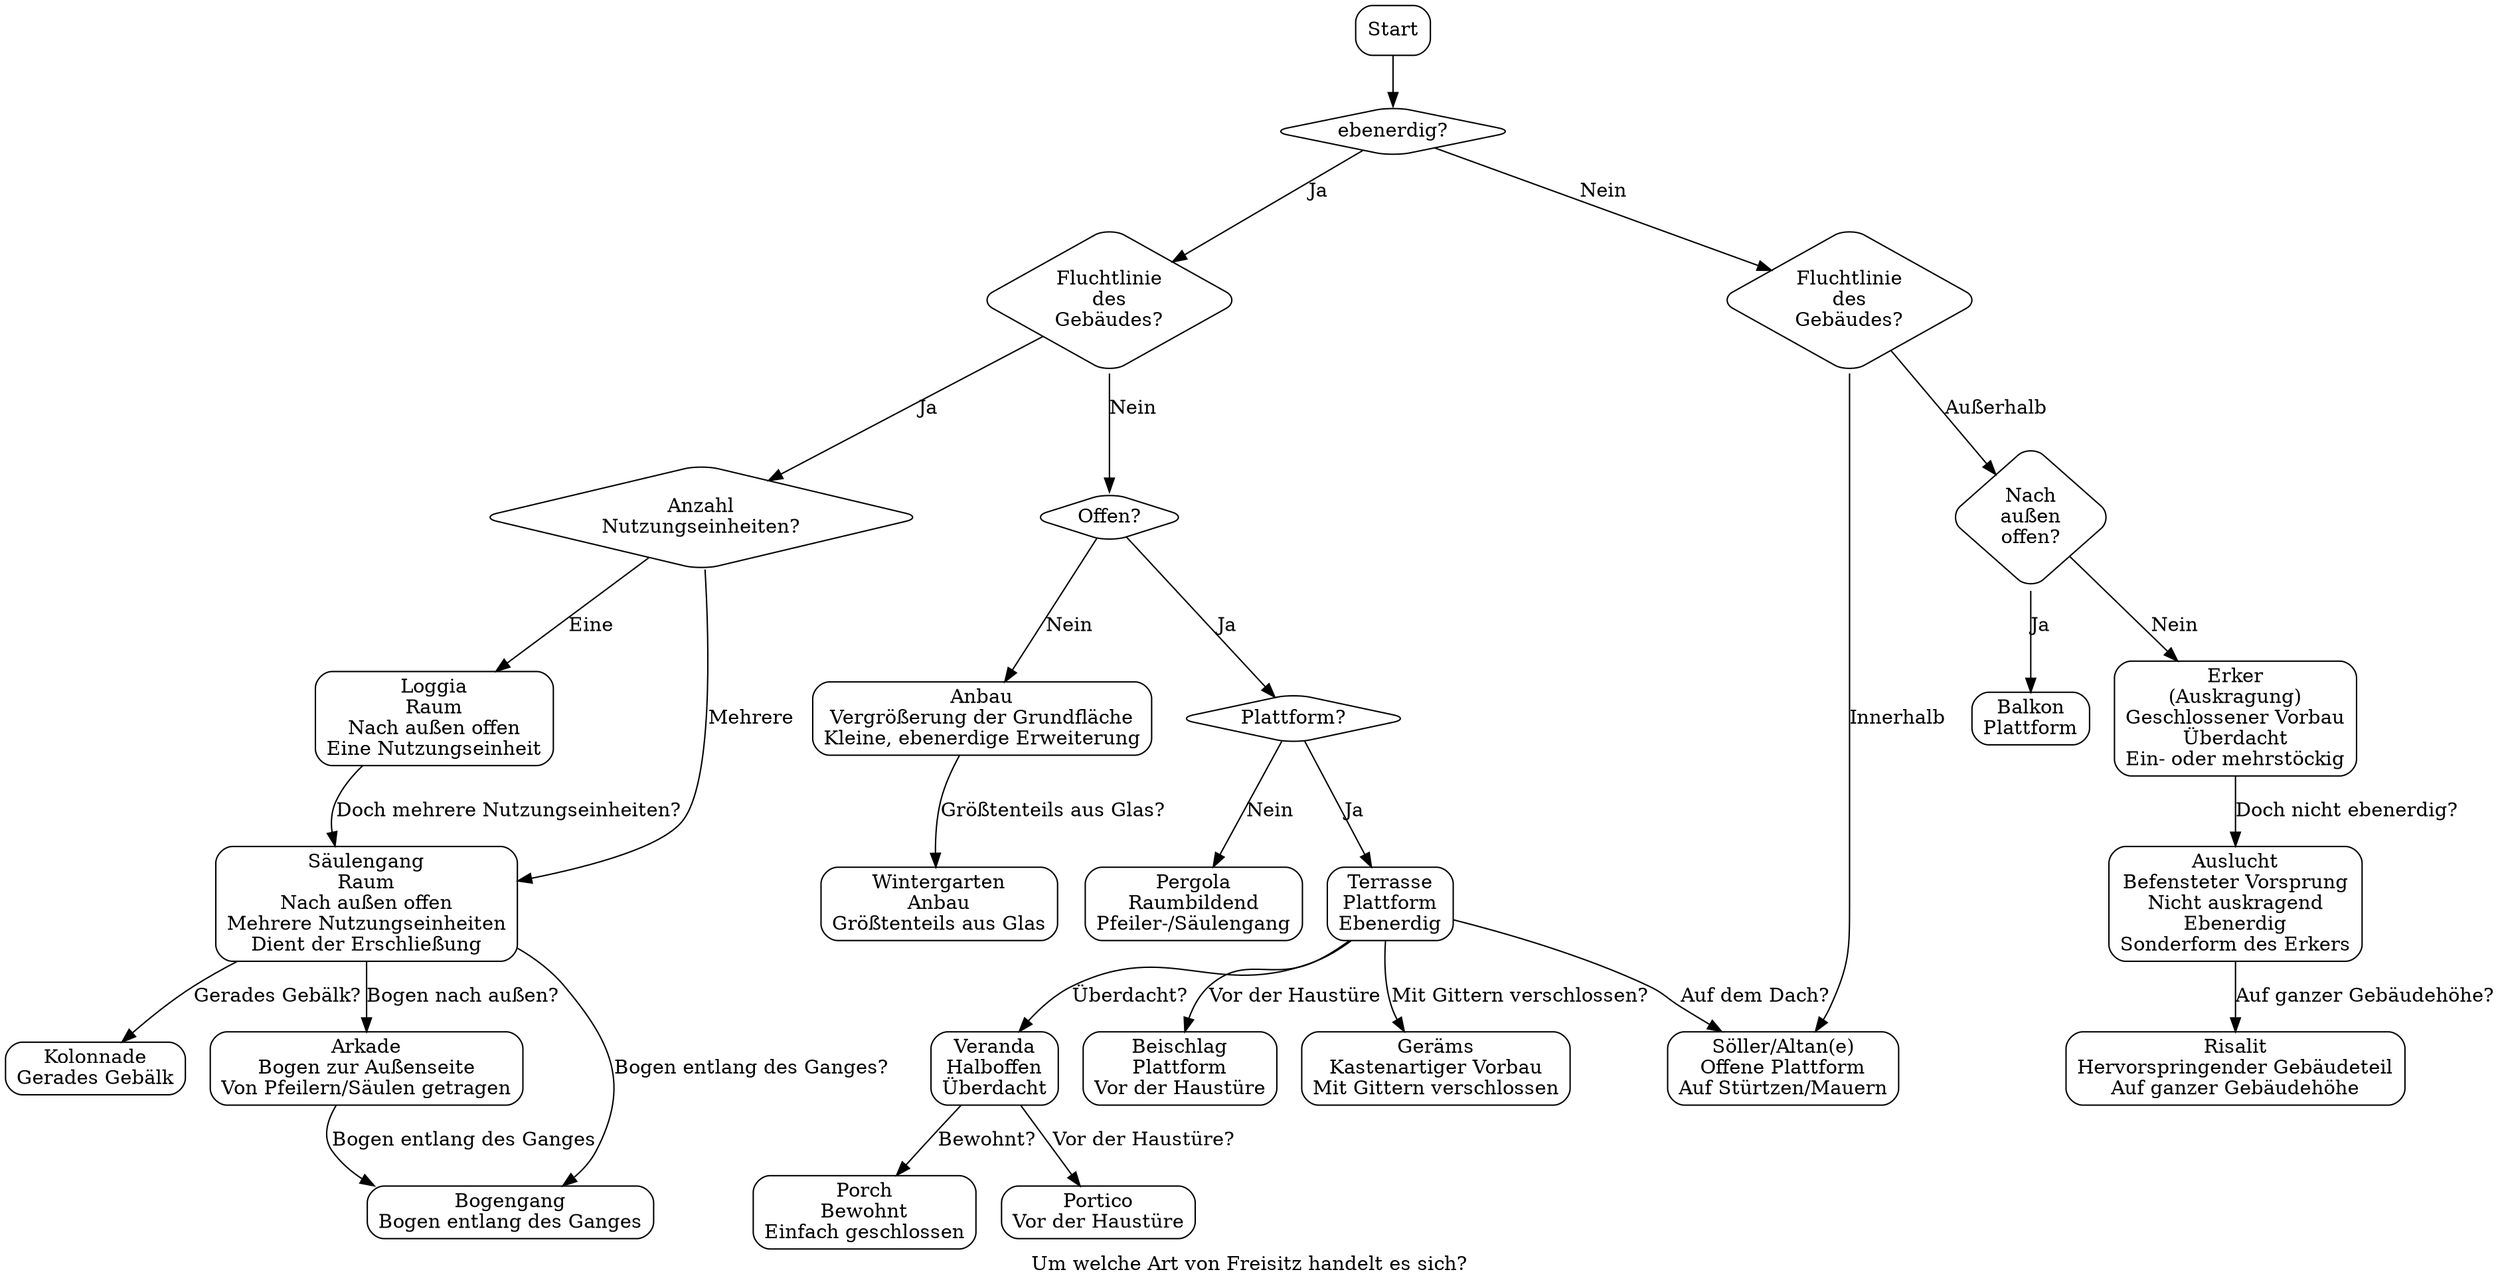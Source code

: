 #!dot
digraph {
    label="Um welche Art von Freisitz handelt es sich?";

    # Knoten
    node[shape="box", style="rounded"] Start;
    node[shape="diamond" label="ebenerdig?"] if_ebenerdig;
    node[shape="diamond" label="Fluchtlinie\ndes\nGebäudes?"] if_ebenerdig_fluchtlinie;
    node[shape="diamond" label="Anzahl\nNutzungseinheiten?"] if_ebenerdig_innerhalb_fluchtlinie_nutzungseinheiten;
    node[shape="diamond" label="Offen?"] if_ebenerdig_außerhalbhalb_fluchtlinie_offen;
    node[shape="diamond" label="Plattform?"] if_ebenerdig_außerhalbhalb_fluchtlinie_teilweise_offen_plattform;
    node[shape="diamond" label="Fluchtlinie\ndes\nGebäudes?"] if_nicht_ebenerdig_fluchtlinie;
    node[shape="diamond" label="Nach\naußen\noffen?"] if_nicht_ebenerdig_außerhalb_fluchtlinie_offen;
    node[shape="box", style="rounded", label="Söller/Altan(e)\nOffene Plattform\nAuf Stürtzen/Mauern" URL="https://de.wikipedia.org/wiki/S%C3%B6ller"] Söller;
    node[shape="box", style="rounded", label="Balkon\nPlattform" URL="https://de.wikipedia.org/wiki/Balkon"] Balkon;
    node[shape="box", style="rounded", label="Erker\n(Auskragung)\nGeschlossener Vorbau\nÜberdacht\nEin- oder mehrstöckig" URL="https://de.wikipedia.org/wiki/Erker"] Erker;
    node[shape="box", style="rounded", label="Auslucht\nBefensteter Vorsprung\nNicht auskragend\nEbenerdig\nSonderform des Erkers" URL="https://de.wikipedia.org/wiki/Auslucht"] Auslucht;
    node[shape="box", style="rounded", label="Risalit\nHervorspringender Gebäudeteil\nAuf ganzer Gebäudehöhe" URL="https://de.wikipedia.org/wiki/Risalit"] Risalit;
    node[shape="box", style="rounded", label="Terrasse\nPlattform\nEbenerdig" URL="https://de.wikipedia.org/wiki/Terrasse_(Architektur)"] Terrasse;
    node[shape="box", style="rounded", label="Anbau\nVergrößerung der Grundfläche\nKleine, ebenerdige Erweiterung" URL="https://de.wikipedia.org/wiki/Anbau_(Geb%C3%A4ude)"] Anbau;
    node[shape="box", style="rounded", label="Pergola\nRaumbildend\nPfeiler-/Säulengang" URL="https://de.wikipedia.org/wiki/Pergola"] Pergola;
    node[shape="box", style="rounded", label="Veranda\nHalboffen\nÜberdacht" URL="https://de.wikipedia.org/wiki/Veranda"] Veranda;
    node[shape="box", style="rounded", label="Porch\nBewohnt\nEinfach geschlossen"] Porch;
    node[shape="box", style="rounded", label="Portico\nVor der Haustüre"] Portico;
    node[shape="box", style="rounded", label="Beischlag\nPlattform\nVor der Haustüre" URL="https://de.wikipedia.org/wiki/Beischlag"] Beischlag;
    node[shape="box", style="rounded", label="Wintergarten\nAnbau\nGrößtenteils aus Glas" URL="https://de.wikipedia.org/wiki/Wintergarten"] Wintergarten;
    node[shape="box", style="rounded", label="Geräms\nKastenartiger Vorbau\nMit Gittern verschlossen" URL="https://de.wikipedia.org/wiki/Ger%C3%A4ms"] Geräms;
    node[shape="box", style="rounded", label="Loggia\nRaum\nNach außen offen\nEine Nutzungseinheit" URL="https://de.wikipedia.org/wiki/Loggia"] Loggia;
    node[shape="box", style="rounded", label="Säulengang\nRaum\nNach außen offen\nMehrere Nutzungseinheiten\nDient der Erschließung"] Säulengang;
    node[shape="box", style="rounded", label="Kolonnade\nGerades Gebälk" URL="https://de.wikipedia.org/wiki/Kolonnade"] Kolonnade;
    node[shape="box", style="rounded", label="Arkade\nBogen zur Außenseite\nVon Pfeilern/Säulen getragen" URL="https://de.wikipedia.org/wiki/Arkade"] Arkade;
    node[shape="box", style="rounded", label="Bogengang\nBogen entlang des Ganges" URL="https://de.wikipedia.org/wiki/Bogengang_(Architektur)"] Bogengang;

    # Kanten
    Start -> if_ebenerdig;
    if_ebenerdig -> if_ebenerdig_fluchtlinie [label="Ja"];
    if_ebenerdig -> if_nicht_ebenerdig_fluchtlinie [label="Nein"];
    if_ebenerdig_fluchtlinie -> if_ebenerdig_innerhalb_fluchtlinie_nutzungseinheiten [label="Ja"];
    if_ebenerdig_fluchtlinie -> if_ebenerdig_außerhalbhalb_fluchtlinie_offen [label="Nein"];
    if_ebenerdig_außerhalbhalb_fluchtlinie_offen -> Anbau [label="Nein"];
    if_ebenerdig_außerhalbhalb_fluchtlinie_offen -> if_ebenerdig_außerhalbhalb_fluchtlinie_teilweise_offen_plattform [label="Ja"];
    if_ebenerdig_außerhalbhalb_fluchtlinie_teilweise_offen_plattform -> Pergola [label="Nein"]
    if_ebenerdig_außerhalbhalb_fluchtlinie_teilweise_offen_plattform -> Terrasse [label="Ja"]
    if_ebenerdig_innerhalb_fluchtlinie_nutzungseinheiten -> Loggia [label="Eine"];
    if_ebenerdig_innerhalb_fluchtlinie_nutzungseinheiten -> Säulengang [label="Mehrere"];
    if_nicht_ebenerdig_fluchtlinie -> Söller [label="Innerhalb"];
    if_nicht_ebenerdig_fluchtlinie -> if_nicht_ebenerdig_außerhalb_fluchtlinie_offen [label="Außerhalb"];
    if_nicht_ebenerdig_außerhalb_fluchtlinie_offen -> Balkon [label="Ja"];
    if_nicht_ebenerdig_außerhalb_fluchtlinie_offen -> Erker [label="Nein"];
    Erker -> Auslucht [label="Doch nicht ebenerdig?"];
    Terrasse -> Söller [label="Auf dem Dach?"];
    Terrasse -> Veranda [label="Überdacht?"];
    Veranda -> Porch [label="Bewohnt?"];
    Veranda -> Portico [label="Vor der Haustüre?"];
    Terrasse -> Beischlag [label="Vor der Haustüre"];
    Terrasse -> Geräms [label="Mit Gittern verschlossen?"];
    Anbau -> Wintergarten [label="Größtenteils aus Glas?"];
    Auslucht -> Risalit [label="Auf ganzer Gebäudehöhe?"];
    Säulengang -> Kolonnade [label="Gerades Gebälk?"];
    Säulengang -> Arkade [label="Bogen nach außen?"];
    Säulengang -> Bogengang[label="Bogen entlang des Ganges?"];
    Arkade -> Bogengang [label="Bogen entlang des Ganges"];
    Loggia -> Säulengang [label="Doch mehrere Nutzungseinheiten?"];
}
